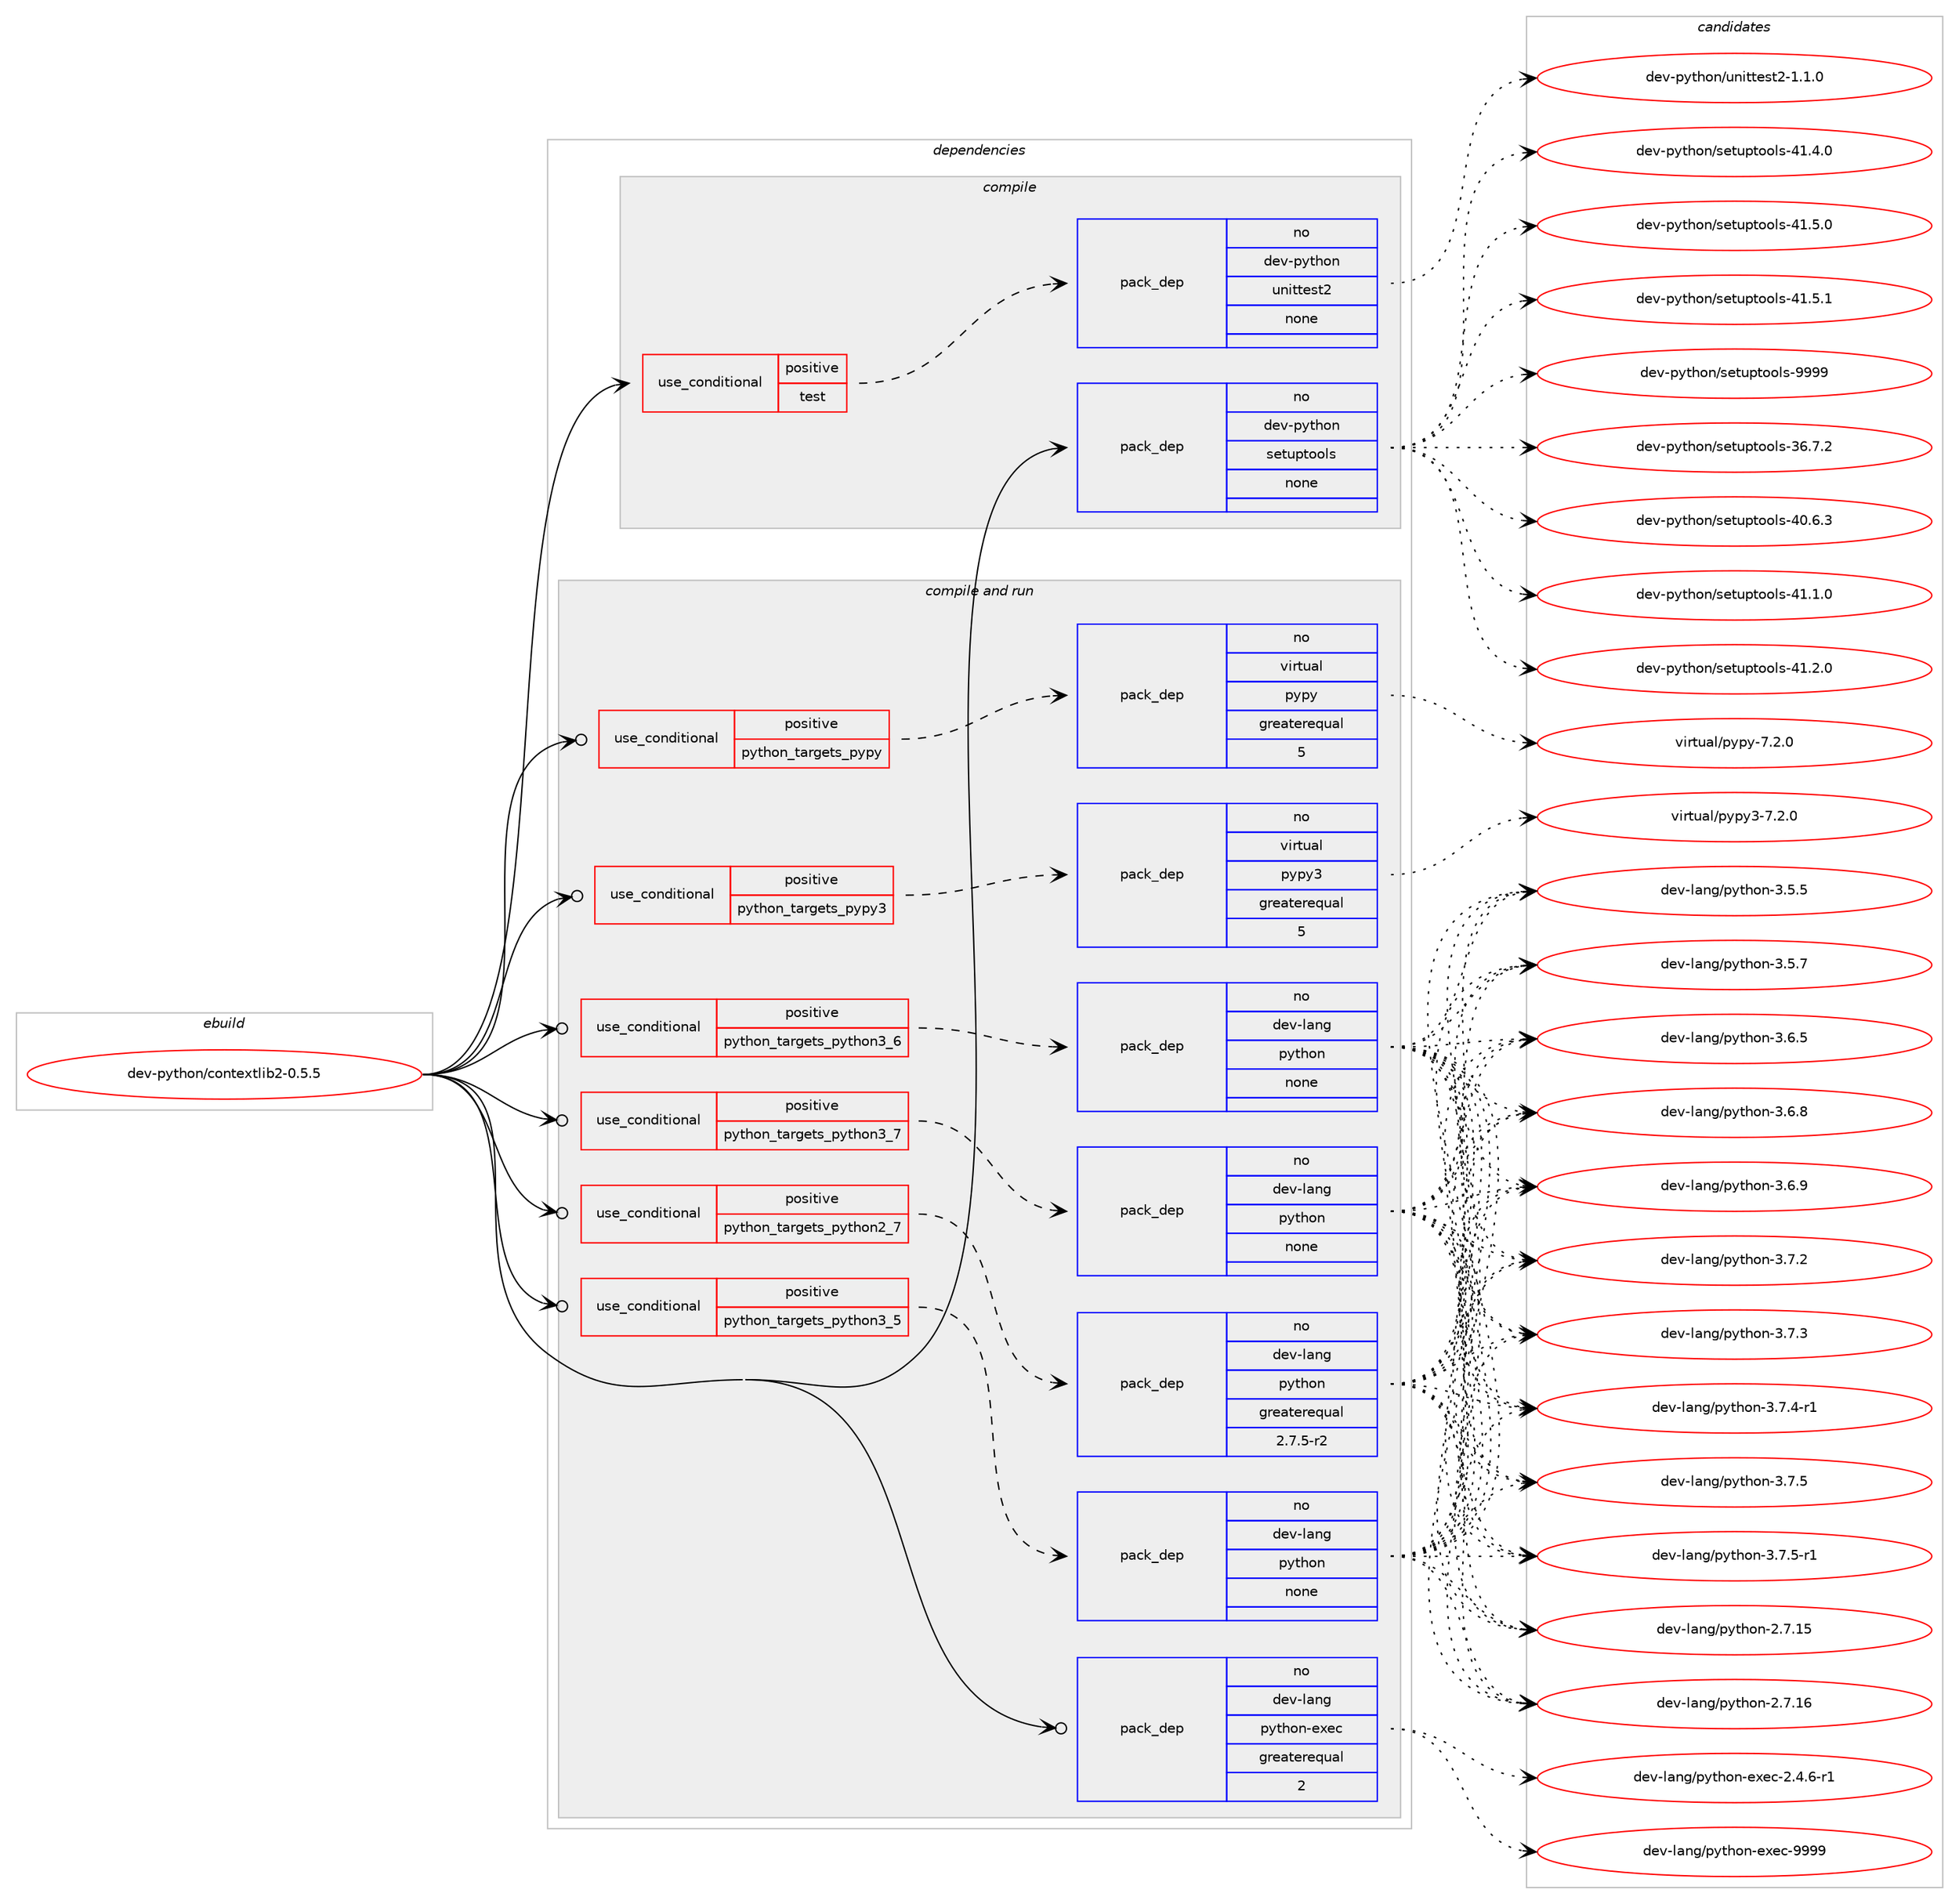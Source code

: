 digraph prolog {

# *************
# Graph options
# *************

newrank=true;
concentrate=true;
compound=true;
graph [rankdir=LR,fontname=Helvetica,fontsize=10,ranksep=1.5];#, ranksep=2.5, nodesep=0.2];
edge  [arrowhead=vee];
node  [fontname=Helvetica,fontsize=10];

# **********
# The ebuild
# **********

subgraph cluster_leftcol {
color=gray;
rank=same;
label=<<i>ebuild</i>>;
id [label="dev-python/contextlib2-0.5.5", color=red, width=4, href="../dev-python/contextlib2-0.5.5.svg"];
}

# ****************
# The dependencies
# ****************

subgraph cluster_midcol {
color=gray;
label=<<i>dependencies</i>>;
subgraph cluster_compile {
fillcolor="#eeeeee";
style=filled;
label=<<i>compile</i>>;
subgraph cond137852 {
dependency599852 [label=<<TABLE BORDER="0" CELLBORDER="1" CELLSPACING="0" CELLPADDING="4"><TR><TD ROWSPAN="3" CELLPADDING="10">use_conditional</TD></TR><TR><TD>positive</TD></TR><TR><TD>test</TD></TR></TABLE>>, shape=none, color=red];
subgraph pack450221 {
dependency599853 [label=<<TABLE BORDER="0" CELLBORDER="1" CELLSPACING="0" CELLPADDING="4" WIDTH="220"><TR><TD ROWSPAN="6" CELLPADDING="30">pack_dep</TD></TR><TR><TD WIDTH="110">no</TD></TR><TR><TD>dev-python</TD></TR><TR><TD>unittest2</TD></TR><TR><TD>none</TD></TR><TR><TD></TD></TR></TABLE>>, shape=none, color=blue];
}
dependency599852:e -> dependency599853:w [weight=20,style="dashed",arrowhead="vee"];
}
id:e -> dependency599852:w [weight=20,style="solid",arrowhead="vee"];
subgraph pack450222 {
dependency599854 [label=<<TABLE BORDER="0" CELLBORDER="1" CELLSPACING="0" CELLPADDING="4" WIDTH="220"><TR><TD ROWSPAN="6" CELLPADDING="30">pack_dep</TD></TR><TR><TD WIDTH="110">no</TD></TR><TR><TD>dev-python</TD></TR><TR><TD>setuptools</TD></TR><TR><TD>none</TD></TR><TR><TD></TD></TR></TABLE>>, shape=none, color=blue];
}
id:e -> dependency599854:w [weight=20,style="solid",arrowhead="vee"];
}
subgraph cluster_compileandrun {
fillcolor="#eeeeee";
style=filled;
label=<<i>compile and run</i>>;
subgraph cond137853 {
dependency599855 [label=<<TABLE BORDER="0" CELLBORDER="1" CELLSPACING="0" CELLPADDING="4"><TR><TD ROWSPAN="3" CELLPADDING="10">use_conditional</TD></TR><TR><TD>positive</TD></TR><TR><TD>python_targets_pypy</TD></TR></TABLE>>, shape=none, color=red];
subgraph pack450223 {
dependency599856 [label=<<TABLE BORDER="0" CELLBORDER="1" CELLSPACING="0" CELLPADDING="4" WIDTH="220"><TR><TD ROWSPAN="6" CELLPADDING="30">pack_dep</TD></TR><TR><TD WIDTH="110">no</TD></TR><TR><TD>virtual</TD></TR><TR><TD>pypy</TD></TR><TR><TD>greaterequal</TD></TR><TR><TD>5</TD></TR></TABLE>>, shape=none, color=blue];
}
dependency599855:e -> dependency599856:w [weight=20,style="dashed",arrowhead="vee"];
}
id:e -> dependency599855:w [weight=20,style="solid",arrowhead="odotvee"];
subgraph cond137854 {
dependency599857 [label=<<TABLE BORDER="0" CELLBORDER="1" CELLSPACING="0" CELLPADDING="4"><TR><TD ROWSPAN="3" CELLPADDING="10">use_conditional</TD></TR><TR><TD>positive</TD></TR><TR><TD>python_targets_pypy3</TD></TR></TABLE>>, shape=none, color=red];
subgraph pack450224 {
dependency599858 [label=<<TABLE BORDER="0" CELLBORDER="1" CELLSPACING="0" CELLPADDING="4" WIDTH="220"><TR><TD ROWSPAN="6" CELLPADDING="30">pack_dep</TD></TR><TR><TD WIDTH="110">no</TD></TR><TR><TD>virtual</TD></TR><TR><TD>pypy3</TD></TR><TR><TD>greaterequal</TD></TR><TR><TD>5</TD></TR></TABLE>>, shape=none, color=blue];
}
dependency599857:e -> dependency599858:w [weight=20,style="dashed",arrowhead="vee"];
}
id:e -> dependency599857:w [weight=20,style="solid",arrowhead="odotvee"];
subgraph cond137855 {
dependency599859 [label=<<TABLE BORDER="0" CELLBORDER="1" CELLSPACING="0" CELLPADDING="4"><TR><TD ROWSPAN="3" CELLPADDING="10">use_conditional</TD></TR><TR><TD>positive</TD></TR><TR><TD>python_targets_python2_7</TD></TR></TABLE>>, shape=none, color=red];
subgraph pack450225 {
dependency599860 [label=<<TABLE BORDER="0" CELLBORDER="1" CELLSPACING="0" CELLPADDING="4" WIDTH="220"><TR><TD ROWSPAN="6" CELLPADDING="30">pack_dep</TD></TR><TR><TD WIDTH="110">no</TD></TR><TR><TD>dev-lang</TD></TR><TR><TD>python</TD></TR><TR><TD>greaterequal</TD></TR><TR><TD>2.7.5-r2</TD></TR></TABLE>>, shape=none, color=blue];
}
dependency599859:e -> dependency599860:w [weight=20,style="dashed",arrowhead="vee"];
}
id:e -> dependency599859:w [weight=20,style="solid",arrowhead="odotvee"];
subgraph cond137856 {
dependency599861 [label=<<TABLE BORDER="0" CELLBORDER="1" CELLSPACING="0" CELLPADDING="4"><TR><TD ROWSPAN="3" CELLPADDING="10">use_conditional</TD></TR><TR><TD>positive</TD></TR><TR><TD>python_targets_python3_5</TD></TR></TABLE>>, shape=none, color=red];
subgraph pack450226 {
dependency599862 [label=<<TABLE BORDER="0" CELLBORDER="1" CELLSPACING="0" CELLPADDING="4" WIDTH="220"><TR><TD ROWSPAN="6" CELLPADDING="30">pack_dep</TD></TR><TR><TD WIDTH="110">no</TD></TR><TR><TD>dev-lang</TD></TR><TR><TD>python</TD></TR><TR><TD>none</TD></TR><TR><TD></TD></TR></TABLE>>, shape=none, color=blue];
}
dependency599861:e -> dependency599862:w [weight=20,style="dashed",arrowhead="vee"];
}
id:e -> dependency599861:w [weight=20,style="solid",arrowhead="odotvee"];
subgraph cond137857 {
dependency599863 [label=<<TABLE BORDER="0" CELLBORDER="1" CELLSPACING="0" CELLPADDING="4"><TR><TD ROWSPAN="3" CELLPADDING="10">use_conditional</TD></TR><TR><TD>positive</TD></TR><TR><TD>python_targets_python3_6</TD></TR></TABLE>>, shape=none, color=red];
subgraph pack450227 {
dependency599864 [label=<<TABLE BORDER="0" CELLBORDER="1" CELLSPACING="0" CELLPADDING="4" WIDTH="220"><TR><TD ROWSPAN="6" CELLPADDING="30">pack_dep</TD></TR><TR><TD WIDTH="110">no</TD></TR><TR><TD>dev-lang</TD></TR><TR><TD>python</TD></TR><TR><TD>none</TD></TR><TR><TD></TD></TR></TABLE>>, shape=none, color=blue];
}
dependency599863:e -> dependency599864:w [weight=20,style="dashed",arrowhead="vee"];
}
id:e -> dependency599863:w [weight=20,style="solid",arrowhead="odotvee"];
subgraph cond137858 {
dependency599865 [label=<<TABLE BORDER="0" CELLBORDER="1" CELLSPACING="0" CELLPADDING="4"><TR><TD ROWSPAN="3" CELLPADDING="10">use_conditional</TD></TR><TR><TD>positive</TD></TR><TR><TD>python_targets_python3_7</TD></TR></TABLE>>, shape=none, color=red];
subgraph pack450228 {
dependency599866 [label=<<TABLE BORDER="0" CELLBORDER="1" CELLSPACING="0" CELLPADDING="4" WIDTH="220"><TR><TD ROWSPAN="6" CELLPADDING="30">pack_dep</TD></TR><TR><TD WIDTH="110">no</TD></TR><TR><TD>dev-lang</TD></TR><TR><TD>python</TD></TR><TR><TD>none</TD></TR><TR><TD></TD></TR></TABLE>>, shape=none, color=blue];
}
dependency599865:e -> dependency599866:w [weight=20,style="dashed",arrowhead="vee"];
}
id:e -> dependency599865:w [weight=20,style="solid",arrowhead="odotvee"];
subgraph pack450229 {
dependency599867 [label=<<TABLE BORDER="0" CELLBORDER="1" CELLSPACING="0" CELLPADDING="4" WIDTH="220"><TR><TD ROWSPAN="6" CELLPADDING="30">pack_dep</TD></TR><TR><TD WIDTH="110">no</TD></TR><TR><TD>dev-lang</TD></TR><TR><TD>python-exec</TD></TR><TR><TD>greaterequal</TD></TR><TR><TD>2</TD></TR></TABLE>>, shape=none, color=blue];
}
id:e -> dependency599867:w [weight=20,style="solid",arrowhead="odotvee"];
}
subgraph cluster_run {
fillcolor="#eeeeee";
style=filled;
label=<<i>run</i>>;
}
}

# **************
# The candidates
# **************

subgraph cluster_choices {
rank=same;
color=gray;
label=<<i>candidates</i>>;

subgraph choice450221 {
color=black;
nodesep=1;
choice100101118451121211161041111104711711010511611610111511650454946494648 [label="dev-python/unittest2-1.1.0", color=red, width=4,href="../dev-python/unittest2-1.1.0.svg"];
dependency599853:e -> choice100101118451121211161041111104711711010511611610111511650454946494648:w [style=dotted,weight="100"];
}
subgraph choice450222 {
color=black;
nodesep=1;
choice100101118451121211161041111104711510111611711211611111110811545515446554650 [label="dev-python/setuptools-36.7.2", color=red, width=4,href="../dev-python/setuptools-36.7.2.svg"];
choice100101118451121211161041111104711510111611711211611111110811545524846544651 [label="dev-python/setuptools-40.6.3", color=red, width=4,href="../dev-python/setuptools-40.6.3.svg"];
choice100101118451121211161041111104711510111611711211611111110811545524946494648 [label="dev-python/setuptools-41.1.0", color=red, width=4,href="../dev-python/setuptools-41.1.0.svg"];
choice100101118451121211161041111104711510111611711211611111110811545524946504648 [label="dev-python/setuptools-41.2.0", color=red, width=4,href="../dev-python/setuptools-41.2.0.svg"];
choice100101118451121211161041111104711510111611711211611111110811545524946524648 [label="dev-python/setuptools-41.4.0", color=red, width=4,href="../dev-python/setuptools-41.4.0.svg"];
choice100101118451121211161041111104711510111611711211611111110811545524946534648 [label="dev-python/setuptools-41.5.0", color=red, width=4,href="../dev-python/setuptools-41.5.0.svg"];
choice100101118451121211161041111104711510111611711211611111110811545524946534649 [label="dev-python/setuptools-41.5.1", color=red, width=4,href="../dev-python/setuptools-41.5.1.svg"];
choice10010111845112121116104111110471151011161171121161111111081154557575757 [label="dev-python/setuptools-9999", color=red, width=4,href="../dev-python/setuptools-9999.svg"];
dependency599854:e -> choice100101118451121211161041111104711510111611711211611111110811545515446554650:w [style=dotted,weight="100"];
dependency599854:e -> choice100101118451121211161041111104711510111611711211611111110811545524846544651:w [style=dotted,weight="100"];
dependency599854:e -> choice100101118451121211161041111104711510111611711211611111110811545524946494648:w [style=dotted,weight="100"];
dependency599854:e -> choice100101118451121211161041111104711510111611711211611111110811545524946504648:w [style=dotted,weight="100"];
dependency599854:e -> choice100101118451121211161041111104711510111611711211611111110811545524946524648:w [style=dotted,weight="100"];
dependency599854:e -> choice100101118451121211161041111104711510111611711211611111110811545524946534648:w [style=dotted,weight="100"];
dependency599854:e -> choice100101118451121211161041111104711510111611711211611111110811545524946534649:w [style=dotted,weight="100"];
dependency599854:e -> choice10010111845112121116104111110471151011161171121161111111081154557575757:w [style=dotted,weight="100"];
}
subgraph choice450223 {
color=black;
nodesep=1;
choice1181051141161179710847112121112121455546504648 [label="virtual/pypy-7.2.0", color=red, width=4,href="../virtual/pypy-7.2.0.svg"];
dependency599856:e -> choice1181051141161179710847112121112121455546504648:w [style=dotted,weight="100"];
}
subgraph choice450224 {
color=black;
nodesep=1;
choice118105114116117971084711212111212151455546504648 [label="virtual/pypy3-7.2.0", color=red, width=4,href="../virtual/pypy3-7.2.0.svg"];
dependency599858:e -> choice118105114116117971084711212111212151455546504648:w [style=dotted,weight="100"];
}
subgraph choice450225 {
color=black;
nodesep=1;
choice10010111845108971101034711212111610411111045504655464953 [label="dev-lang/python-2.7.15", color=red, width=4,href="../dev-lang/python-2.7.15.svg"];
choice10010111845108971101034711212111610411111045504655464954 [label="dev-lang/python-2.7.16", color=red, width=4,href="../dev-lang/python-2.7.16.svg"];
choice100101118451089711010347112121116104111110455146534653 [label="dev-lang/python-3.5.5", color=red, width=4,href="../dev-lang/python-3.5.5.svg"];
choice100101118451089711010347112121116104111110455146534655 [label="dev-lang/python-3.5.7", color=red, width=4,href="../dev-lang/python-3.5.7.svg"];
choice100101118451089711010347112121116104111110455146544653 [label="dev-lang/python-3.6.5", color=red, width=4,href="../dev-lang/python-3.6.5.svg"];
choice100101118451089711010347112121116104111110455146544656 [label="dev-lang/python-3.6.8", color=red, width=4,href="../dev-lang/python-3.6.8.svg"];
choice100101118451089711010347112121116104111110455146544657 [label="dev-lang/python-3.6.9", color=red, width=4,href="../dev-lang/python-3.6.9.svg"];
choice100101118451089711010347112121116104111110455146554650 [label="dev-lang/python-3.7.2", color=red, width=4,href="../dev-lang/python-3.7.2.svg"];
choice100101118451089711010347112121116104111110455146554651 [label="dev-lang/python-3.7.3", color=red, width=4,href="../dev-lang/python-3.7.3.svg"];
choice1001011184510897110103471121211161041111104551465546524511449 [label="dev-lang/python-3.7.4-r1", color=red, width=4,href="../dev-lang/python-3.7.4-r1.svg"];
choice100101118451089711010347112121116104111110455146554653 [label="dev-lang/python-3.7.5", color=red, width=4,href="../dev-lang/python-3.7.5.svg"];
choice1001011184510897110103471121211161041111104551465546534511449 [label="dev-lang/python-3.7.5-r1", color=red, width=4,href="../dev-lang/python-3.7.5-r1.svg"];
dependency599860:e -> choice10010111845108971101034711212111610411111045504655464953:w [style=dotted,weight="100"];
dependency599860:e -> choice10010111845108971101034711212111610411111045504655464954:w [style=dotted,weight="100"];
dependency599860:e -> choice100101118451089711010347112121116104111110455146534653:w [style=dotted,weight="100"];
dependency599860:e -> choice100101118451089711010347112121116104111110455146534655:w [style=dotted,weight="100"];
dependency599860:e -> choice100101118451089711010347112121116104111110455146544653:w [style=dotted,weight="100"];
dependency599860:e -> choice100101118451089711010347112121116104111110455146544656:w [style=dotted,weight="100"];
dependency599860:e -> choice100101118451089711010347112121116104111110455146544657:w [style=dotted,weight="100"];
dependency599860:e -> choice100101118451089711010347112121116104111110455146554650:w [style=dotted,weight="100"];
dependency599860:e -> choice100101118451089711010347112121116104111110455146554651:w [style=dotted,weight="100"];
dependency599860:e -> choice1001011184510897110103471121211161041111104551465546524511449:w [style=dotted,weight="100"];
dependency599860:e -> choice100101118451089711010347112121116104111110455146554653:w [style=dotted,weight="100"];
dependency599860:e -> choice1001011184510897110103471121211161041111104551465546534511449:w [style=dotted,weight="100"];
}
subgraph choice450226 {
color=black;
nodesep=1;
choice10010111845108971101034711212111610411111045504655464953 [label="dev-lang/python-2.7.15", color=red, width=4,href="../dev-lang/python-2.7.15.svg"];
choice10010111845108971101034711212111610411111045504655464954 [label="dev-lang/python-2.7.16", color=red, width=4,href="../dev-lang/python-2.7.16.svg"];
choice100101118451089711010347112121116104111110455146534653 [label="dev-lang/python-3.5.5", color=red, width=4,href="../dev-lang/python-3.5.5.svg"];
choice100101118451089711010347112121116104111110455146534655 [label="dev-lang/python-3.5.7", color=red, width=4,href="../dev-lang/python-3.5.7.svg"];
choice100101118451089711010347112121116104111110455146544653 [label="dev-lang/python-3.6.5", color=red, width=4,href="../dev-lang/python-3.6.5.svg"];
choice100101118451089711010347112121116104111110455146544656 [label="dev-lang/python-3.6.8", color=red, width=4,href="../dev-lang/python-3.6.8.svg"];
choice100101118451089711010347112121116104111110455146544657 [label="dev-lang/python-3.6.9", color=red, width=4,href="../dev-lang/python-3.6.9.svg"];
choice100101118451089711010347112121116104111110455146554650 [label="dev-lang/python-3.7.2", color=red, width=4,href="../dev-lang/python-3.7.2.svg"];
choice100101118451089711010347112121116104111110455146554651 [label="dev-lang/python-3.7.3", color=red, width=4,href="../dev-lang/python-3.7.3.svg"];
choice1001011184510897110103471121211161041111104551465546524511449 [label="dev-lang/python-3.7.4-r1", color=red, width=4,href="../dev-lang/python-3.7.4-r1.svg"];
choice100101118451089711010347112121116104111110455146554653 [label="dev-lang/python-3.7.5", color=red, width=4,href="../dev-lang/python-3.7.5.svg"];
choice1001011184510897110103471121211161041111104551465546534511449 [label="dev-lang/python-3.7.5-r1", color=red, width=4,href="../dev-lang/python-3.7.5-r1.svg"];
dependency599862:e -> choice10010111845108971101034711212111610411111045504655464953:w [style=dotted,weight="100"];
dependency599862:e -> choice10010111845108971101034711212111610411111045504655464954:w [style=dotted,weight="100"];
dependency599862:e -> choice100101118451089711010347112121116104111110455146534653:w [style=dotted,weight="100"];
dependency599862:e -> choice100101118451089711010347112121116104111110455146534655:w [style=dotted,weight="100"];
dependency599862:e -> choice100101118451089711010347112121116104111110455146544653:w [style=dotted,weight="100"];
dependency599862:e -> choice100101118451089711010347112121116104111110455146544656:w [style=dotted,weight="100"];
dependency599862:e -> choice100101118451089711010347112121116104111110455146544657:w [style=dotted,weight="100"];
dependency599862:e -> choice100101118451089711010347112121116104111110455146554650:w [style=dotted,weight="100"];
dependency599862:e -> choice100101118451089711010347112121116104111110455146554651:w [style=dotted,weight="100"];
dependency599862:e -> choice1001011184510897110103471121211161041111104551465546524511449:w [style=dotted,weight="100"];
dependency599862:e -> choice100101118451089711010347112121116104111110455146554653:w [style=dotted,weight="100"];
dependency599862:e -> choice1001011184510897110103471121211161041111104551465546534511449:w [style=dotted,weight="100"];
}
subgraph choice450227 {
color=black;
nodesep=1;
choice10010111845108971101034711212111610411111045504655464953 [label="dev-lang/python-2.7.15", color=red, width=4,href="../dev-lang/python-2.7.15.svg"];
choice10010111845108971101034711212111610411111045504655464954 [label="dev-lang/python-2.7.16", color=red, width=4,href="../dev-lang/python-2.7.16.svg"];
choice100101118451089711010347112121116104111110455146534653 [label="dev-lang/python-3.5.5", color=red, width=4,href="../dev-lang/python-3.5.5.svg"];
choice100101118451089711010347112121116104111110455146534655 [label="dev-lang/python-3.5.7", color=red, width=4,href="../dev-lang/python-3.5.7.svg"];
choice100101118451089711010347112121116104111110455146544653 [label="dev-lang/python-3.6.5", color=red, width=4,href="../dev-lang/python-3.6.5.svg"];
choice100101118451089711010347112121116104111110455146544656 [label="dev-lang/python-3.6.8", color=red, width=4,href="../dev-lang/python-3.6.8.svg"];
choice100101118451089711010347112121116104111110455146544657 [label="dev-lang/python-3.6.9", color=red, width=4,href="../dev-lang/python-3.6.9.svg"];
choice100101118451089711010347112121116104111110455146554650 [label="dev-lang/python-3.7.2", color=red, width=4,href="../dev-lang/python-3.7.2.svg"];
choice100101118451089711010347112121116104111110455146554651 [label="dev-lang/python-3.7.3", color=red, width=4,href="../dev-lang/python-3.7.3.svg"];
choice1001011184510897110103471121211161041111104551465546524511449 [label="dev-lang/python-3.7.4-r1", color=red, width=4,href="../dev-lang/python-3.7.4-r1.svg"];
choice100101118451089711010347112121116104111110455146554653 [label="dev-lang/python-3.7.5", color=red, width=4,href="../dev-lang/python-3.7.5.svg"];
choice1001011184510897110103471121211161041111104551465546534511449 [label="dev-lang/python-3.7.5-r1", color=red, width=4,href="../dev-lang/python-3.7.5-r1.svg"];
dependency599864:e -> choice10010111845108971101034711212111610411111045504655464953:w [style=dotted,weight="100"];
dependency599864:e -> choice10010111845108971101034711212111610411111045504655464954:w [style=dotted,weight="100"];
dependency599864:e -> choice100101118451089711010347112121116104111110455146534653:w [style=dotted,weight="100"];
dependency599864:e -> choice100101118451089711010347112121116104111110455146534655:w [style=dotted,weight="100"];
dependency599864:e -> choice100101118451089711010347112121116104111110455146544653:w [style=dotted,weight="100"];
dependency599864:e -> choice100101118451089711010347112121116104111110455146544656:w [style=dotted,weight="100"];
dependency599864:e -> choice100101118451089711010347112121116104111110455146544657:w [style=dotted,weight="100"];
dependency599864:e -> choice100101118451089711010347112121116104111110455146554650:w [style=dotted,weight="100"];
dependency599864:e -> choice100101118451089711010347112121116104111110455146554651:w [style=dotted,weight="100"];
dependency599864:e -> choice1001011184510897110103471121211161041111104551465546524511449:w [style=dotted,weight="100"];
dependency599864:e -> choice100101118451089711010347112121116104111110455146554653:w [style=dotted,weight="100"];
dependency599864:e -> choice1001011184510897110103471121211161041111104551465546534511449:w [style=dotted,weight="100"];
}
subgraph choice450228 {
color=black;
nodesep=1;
choice10010111845108971101034711212111610411111045504655464953 [label="dev-lang/python-2.7.15", color=red, width=4,href="../dev-lang/python-2.7.15.svg"];
choice10010111845108971101034711212111610411111045504655464954 [label="dev-lang/python-2.7.16", color=red, width=4,href="../dev-lang/python-2.7.16.svg"];
choice100101118451089711010347112121116104111110455146534653 [label="dev-lang/python-3.5.5", color=red, width=4,href="../dev-lang/python-3.5.5.svg"];
choice100101118451089711010347112121116104111110455146534655 [label="dev-lang/python-3.5.7", color=red, width=4,href="../dev-lang/python-3.5.7.svg"];
choice100101118451089711010347112121116104111110455146544653 [label="dev-lang/python-3.6.5", color=red, width=4,href="../dev-lang/python-3.6.5.svg"];
choice100101118451089711010347112121116104111110455146544656 [label="dev-lang/python-3.6.8", color=red, width=4,href="../dev-lang/python-3.6.8.svg"];
choice100101118451089711010347112121116104111110455146544657 [label="dev-lang/python-3.6.9", color=red, width=4,href="../dev-lang/python-3.6.9.svg"];
choice100101118451089711010347112121116104111110455146554650 [label="dev-lang/python-3.7.2", color=red, width=4,href="../dev-lang/python-3.7.2.svg"];
choice100101118451089711010347112121116104111110455146554651 [label="dev-lang/python-3.7.3", color=red, width=4,href="../dev-lang/python-3.7.3.svg"];
choice1001011184510897110103471121211161041111104551465546524511449 [label="dev-lang/python-3.7.4-r1", color=red, width=4,href="../dev-lang/python-3.7.4-r1.svg"];
choice100101118451089711010347112121116104111110455146554653 [label="dev-lang/python-3.7.5", color=red, width=4,href="../dev-lang/python-3.7.5.svg"];
choice1001011184510897110103471121211161041111104551465546534511449 [label="dev-lang/python-3.7.5-r1", color=red, width=4,href="../dev-lang/python-3.7.5-r1.svg"];
dependency599866:e -> choice10010111845108971101034711212111610411111045504655464953:w [style=dotted,weight="100"];
dependency599866:e -> choice10010111845108971101034711212111610411111045504655464954:w [style=dotted,weight="100"];
dependency599866:e -> choice100101118451089711010347112121116104111110455146534653:w [style=dotted,weight="100"];
dependency599866:e -> choice100101118451089711010347112121116104111110455146534655:w [style=dotted,weight="100"];
dependency599866:e -> choice100101118451089711010347112121116104111110455146544653:w [style=dotted,weight="100"];
dependency599866:e -> choice100101118451089711010347112121116104111110455146544656:w [style=dotted,weight="100"];
dependency599866:e -> choice100101118451089711010347112121116104111110455146544657:w [style=dotted,weight="100"];
dependency599866:e -> choice100101118451089711010347112121116104111110455146554650:w [style=dotted,weight="100"];
dependency599866:e -> choice100101118451089711010347112121116104111110455146554651:w [style=dotted,weight="100"];
dependency599866:e -> choice1001011184510897110103471121211161041111104551465546524511449:w [style=dotted,weight="100"];
dependency599866:e -> choice100101118451089711010347112121116104111110455146554653:w [style=dotted,weight="100"];
dependency599866:e -> choice1001011184510897110103471121211161041111104551465546534511449:w [style=dotted,weight="100"];
}
subgraph choice450229 {
color=black;
nodesep=1;
choice10010111845108971101034711212111610411111045101120101994550465246544511449 [label="dev-lang/python-exec-2.4.6-r1", color=red, width=4,href="../dev-lang/python-exec-2.4.6-r1.svg"];
choice10010111845108971101034711212111610411111045101120101994557575757 [label="dev-lang/python-exec-9999", color=red, width=4,href="../dev-lang/python-exec-9999.svg"];
dependency599867:e -> choice10010111845108971101034711212111610411111045101120101994550465246544511449:w [style=dotted,weight="100"];
dependency599867:e -> choice10010111845108971101034711212111610411111045101120101994557575757:w [style=dotted,weight="100"];
}
}

}
